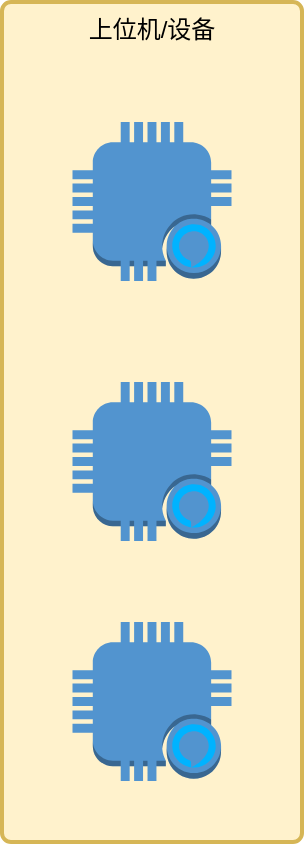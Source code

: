 <mxfile version="21.8.0" type="github">
  <diagram id="6a731a19-8d31-9384-78a2-239565b7b9f0" name="Page-1">
    <mxGraphModel dx="1434" dy="878" grid="1" gridSize="10" guides="1" tooltips="1" connect="1" arrows="1" fold="1" page="1" pageScale="1" pageWidth="2336" pageHeight="1654" background="none" math="0" shadow="0">
      <root>
        <mxCell id="0" />
        <mxCell id="1" parent="0" />
        <mxCell id="pIrPDSXK6qlcN9ApZmw5-3" value="上位机/设备" style="rounded=1;whiteSpace=wrap;html=1;shadow=0;strokeWidth=2;fontSize=12;align=center;arcSize=3;verticalAlign=top;fillColor=#fff2cc;strokeColor=#d6b656;" vertex="1" parent="1">
          <mxGeometry x="110" y="140" width="150" height="420" as="geometry" />
        </mxCell>
        <mxCell id="4L-7aMJc5HiqzdiqpkeI-2" value="" style="outlineConnect=0;dashed=0;verticalLabelPosition=bottom;verticalAlign=top;align=center;html=1;shape=mxgraph.aws3.alexa_enabled_device;fillColor=#5294CF;gradientColor=none;" parent="1" vertex="1">
          <mxGeometry x="145.25" y="200" width="79.5" height="79.5" as="geometry" />
        </mxCell>
        <mxCell id="4L-7aMJc5HiqzdiqpkeI-4" value="" style="outlineConnect=0;dashed=0;verticalLabelPosition=bottom;verticalAlign=top;align=center;html=1;shape=mxgraph.aws3.alexa_enabled_device;fillColor=#5294CF;gradientColor=none;" parent="1" vertex="1">
          <mxGeometry x="145.25" y="330" width="79.5" height="79.5" as="geometry" />
        </mxCell>
        <mxCell id="4L-7aMJc5HiqzdiqpkeI-5" value="" style="outlineConnect=0;dashed=0;verticalLabelPosition=bottom;verticalAlign=top;align=center;html=1;shape=mxgraph.aws3.alexa_enabled_device;fillColor=#5294CF;gradientColor=none;" parent="1" vertex="1">
          <mxGeometry x="145.25" y="450" width="79.5" height="79.5" as="geometry" />
        </mxCell>
      </root>
    </mxGraphModel>
  </diagram>
</mxfile>

